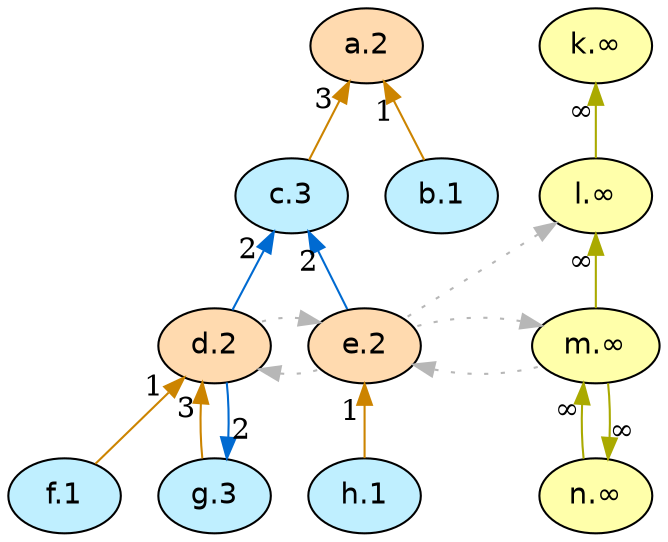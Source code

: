 digraph G {
  rankdir="TB"
  node [shape=oval style=filled fontname=Helvetica fontsize=14]
  node [fillcolor="#ffdaaf" fontcolor="#000000"] 
       a[label="a.2"] 
       d[label="d.2"] 
       e[label="e.2"]
  node [fillcolor="#bfefff" fontcolor="#000000"] 
       c[label="c.3"] 
       b[label="b.1"] 
       f[label="f.1"] 
       g[label="g.3"] 
       h[label="h.1"]
  node [fillcolor="#FFFFAA" fontcolor="#000000"] 
       m[label="m.∞"] 
       k[label="k.∞"] 
       l[label="l.∞"] 
       n[label="n.∞"]
  edge [dir=back color="#cc8400" style="solid" taillabel="3" labeldistance=1.5]
        "a" -> "c" 
        "d" -> "g" 
  edge [dir=back color="#cc8400" style="solid" taillabel="1" labeldistance=1.5]
        "a" -> "b" 
        "d" -> "f" 
        "e" -> "h" 
  edge [dir=back color="#006ad1" style="solid" taillabel="2" labeldistance=1.5]
        "c" -> "d" 
        "c" -> "e" 
        "g" -> "d" 
  edge [dir=back color="#AAAA00" style="solid" taillabel="∞" labeldistance=1.5]
        "k" -> "l" 
        "l" -> "m" 
        "m" -> "n" 
        "n" -> "m" 
  edge [dir=back color="#b7b7b7" style="dotted" constraint=false taillabel=" " labeldistance=1.5]
        "d" -> "e" 
        "e" -> "d" 
        "e" -> "m" 
        "l" -> "e" 
        "m" -> "e" 

}